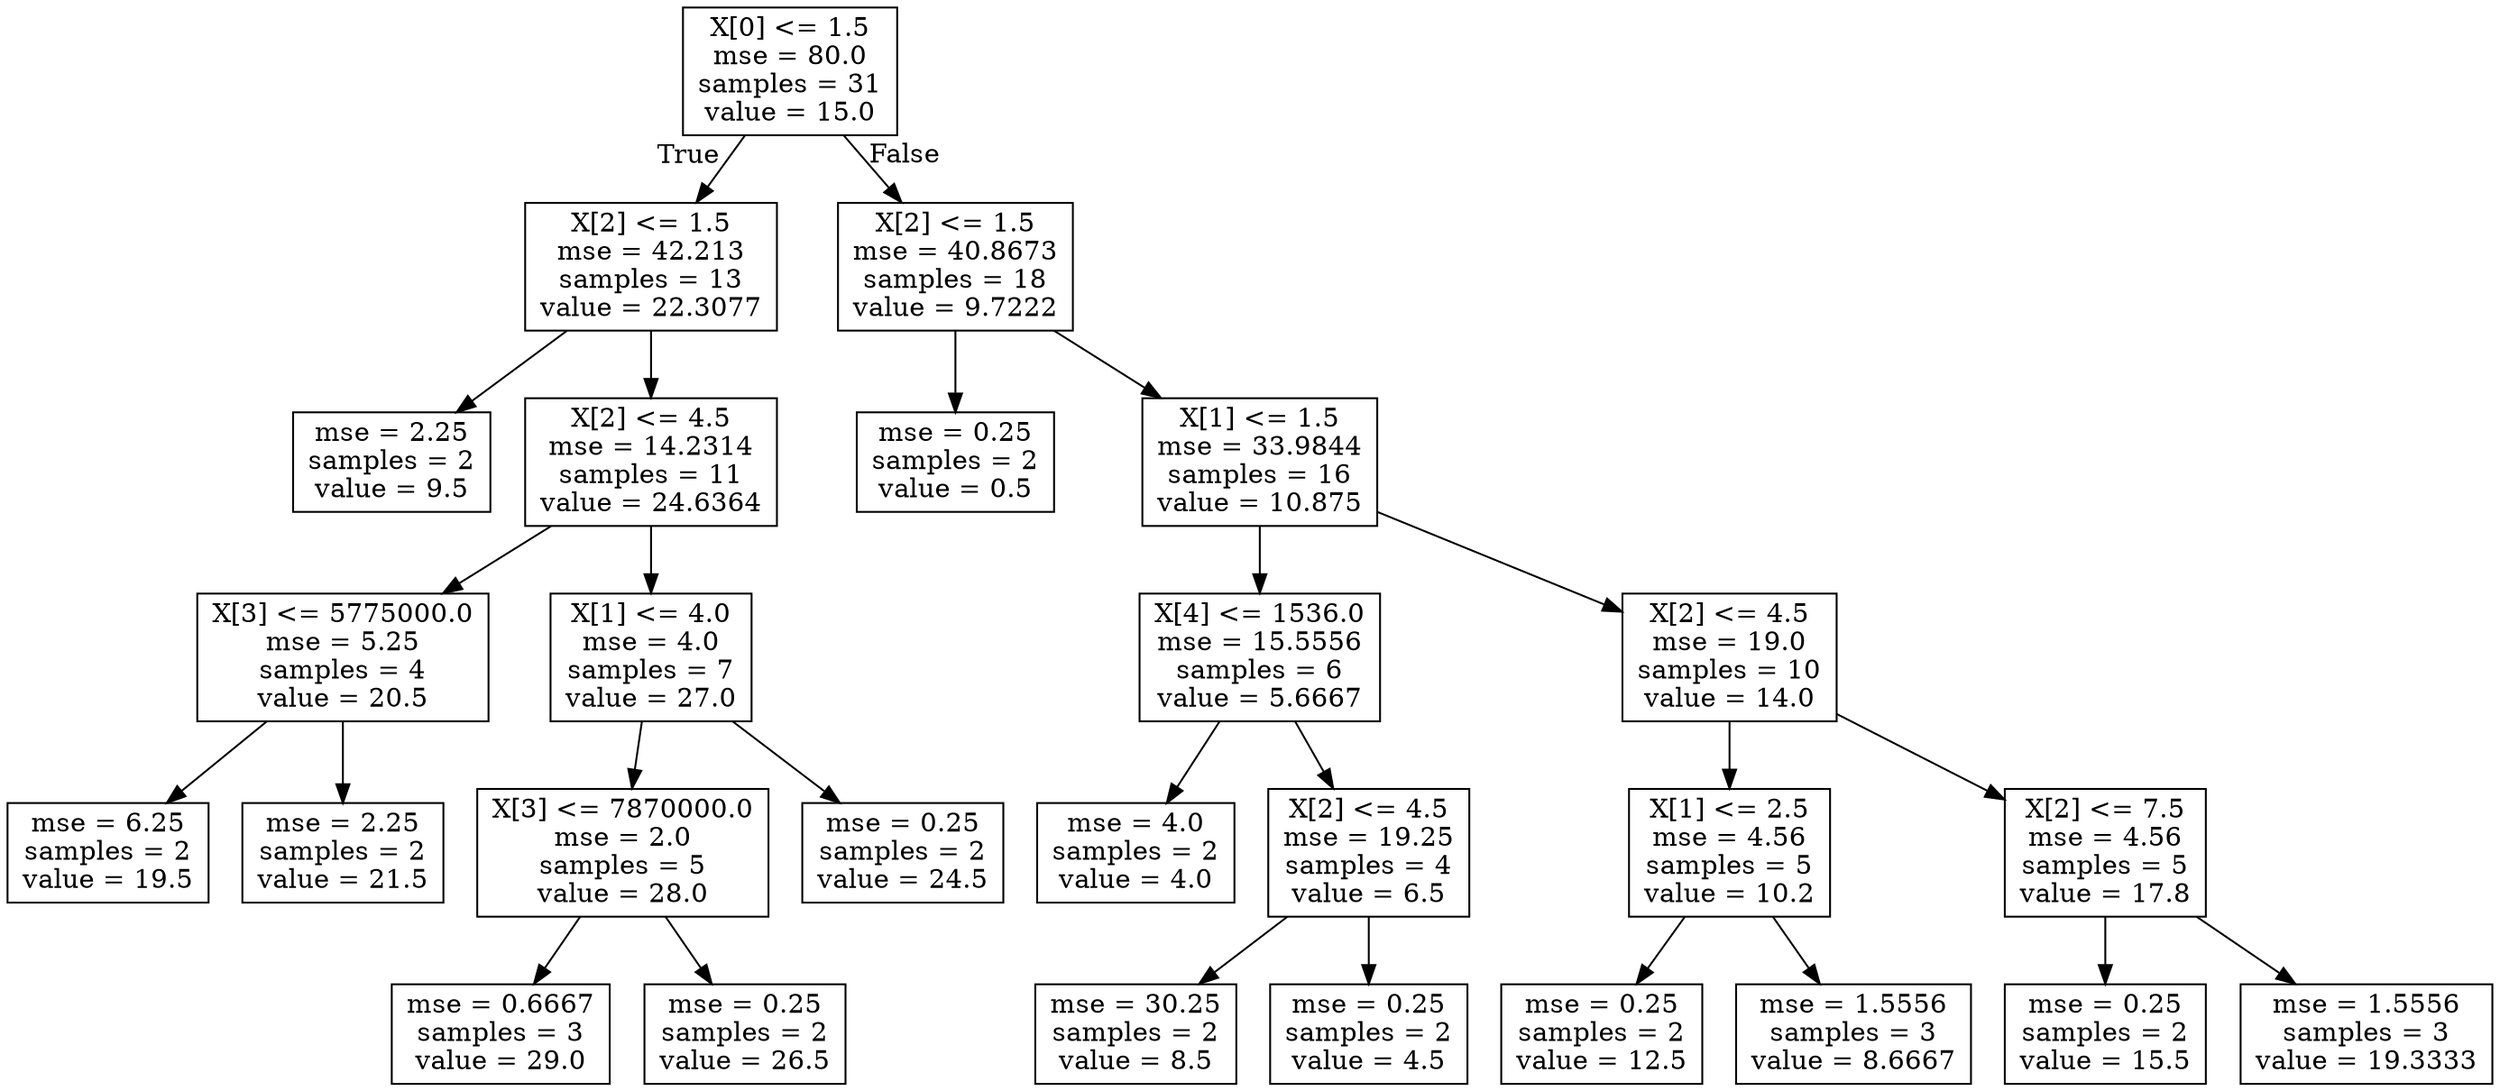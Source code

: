 digraph Tree {
node [shape=box] ;
0 [label="X[0] <= 1.5\nmse = 80.0\nsamples = 31\nvalue = 15.0"] ;
1 [label="X[2] <= 1.5\nmse = 42.213\nsamples = 13\nvalue = 22.3077"] ;
0 -> 1 [labeldistance=2.5, labelangle=45, headlabel="True"] ;
2 [label="mse = 2.25\nsamples = 2\nvalue = 9.5"] ;
1 -> 2 ;
3 [label="X[2] <= 4.5\nmse = 14.2314\nsamples = 11\nvalue = 24.6364"] ;
1 -> 3 ;
4 [label="X[3] <= 5775000.0\nmse = 5.25\nsamples = 4\nvalue = 20.5"] ;
3 -> 4 ;
5 [label="mse = 6.25\nsamples = 2\nvalue = 19.5"] ;
4 -> 5 ;
6 [label="mse = 2.25\nsamples = 2\nvalue = 21.5"] ;
4 -> 6 ;
7 [label="X[1] <= 4.0\nmse = 4.0\nsamples = 7\nvalue = 27.0"] ;
3 -> 7 ;
8 [label="X[3] <= 7870000.0\nmse = 2.0\nsamples = 5\nvalue = 28.0"] ;
7 -> 8 ;
9 [label="mse = 0.6667\nsamples = 3\nvalue = 29.0"] ;
8 -> 9 ;
10 [label="mse = 0.25\nsamples = 2\nvalue = 26.5"] ;
8 -> 10 ;
11 [label="mse = 0.25\nsamples = 2\nvalue = 24.5"] ;
7 -> 11 ;
12 [label="X[2] <= 1.5\nmse = 40.8673\nsamples = 18\nvalue = 9.7222"] ;
0 -> 12 [labeldistance=2.5, labelangle=-45, headlabel="False"] ;
13 [label="mse = 0.25\nsamples = 2\nvalue = 0.5"] ;
12 -> 13 ;
14 [label="X[1] <= 1.5\nmse = 33.9844\nsamples = 16\nvalue = 10.875"] ;
12 -> 14 ;
15 [label="X[4] <= 1536.0\nmse = 15.5556\nsamples = 6\nvalue = 5.6667"] ;
14 -> 15 ;
16 [label="mse = 4.0\nsamples = 2\nvalue = 4.0"] ;
15 -> 16 ;
17 [label="X[2] <= 4.5\nmse = 19.25\nsamples = 4\nvalue = 6.5"] ;
15 -> 17 ;
18 [label="mse = 30.25\nsamples = 2\nvalue = 8.5"] ;
17 -> 18 ;
19 [label="mse = 0.25\nsamples = 2\nvalue = 4.5"] ;
17 -> 19 ;
20 [label="X[2] <= 4.5\nmse = 19.0\nsamples = 10\nvalue = 14.0"] ;
14 -> 20 ;
21 [label="X[1] <= 2.5\nmse = 4.56\nsamples = 5\nvalue = 10.2"] ;
20 -> 21 ;
22 [label="mse = 0.25\nsamples = 2\nvalue = 12.5"] ;
21 -> 22 ;
23 [label="mse = 1.5556\nsamples = 3\nvalue = 8.6667"] ;
21 -> 23 ;
24 [label="X[2] <= 7.5\nmse = 4.56\nsamples = 5\nvalue = 17.8"] ;
20 -> 24 ;
25 [label="mse = 0.25\nsamples = 2\nvalue = 15.5"] ;
24 -> 25 ;
26 [label="mse = 1.5556\nsamples = 3\nvalue = 19.3333"] ;
24 -> 26 ;
}